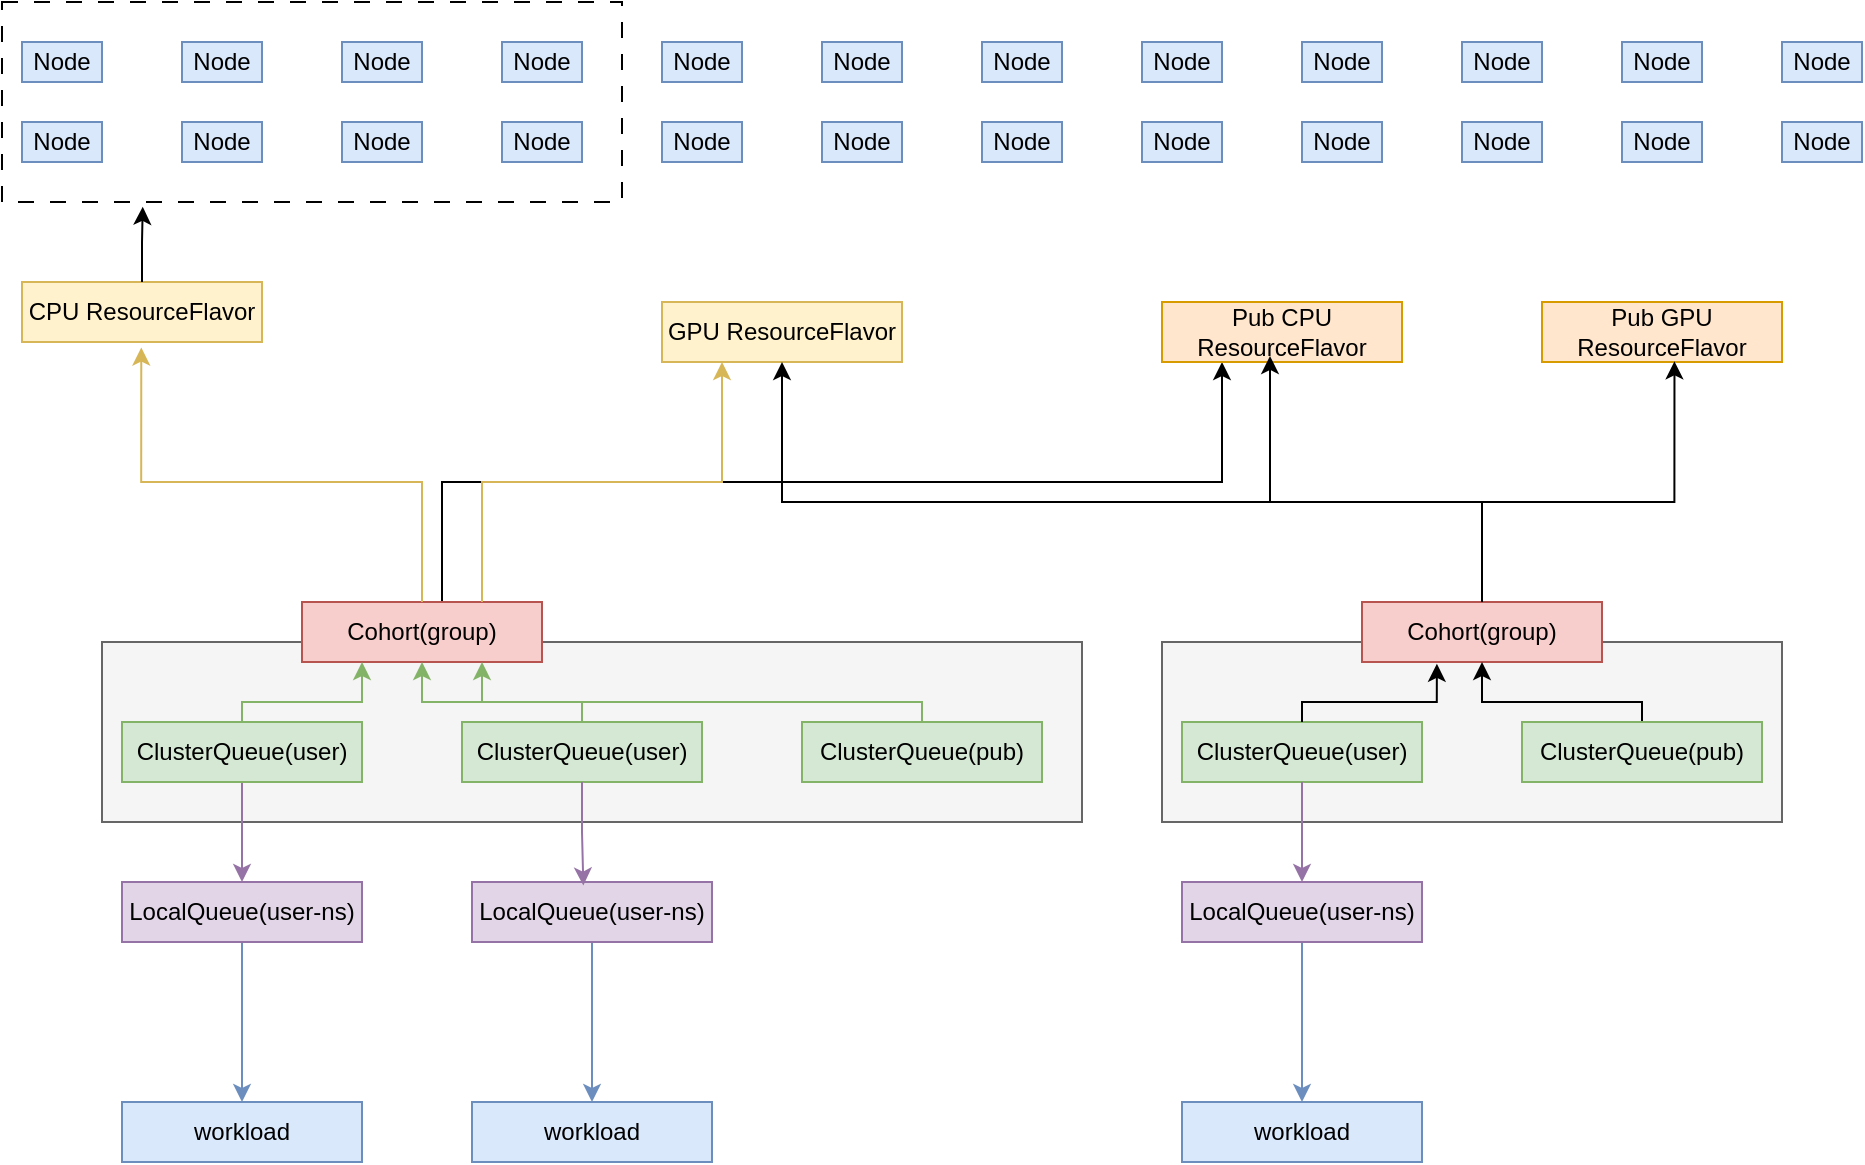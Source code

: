 <mxfile version="27.1.4">
  <diagram name="第 1 页" id="fEAc7jZ2OqMn0KUkoP6a">
    <mxGraphModel dx="1181" dy="1819" grid="1" gridSize="10" guides="1" tooltips="1" connect="1" arrows="1" fold="1" page="1" pageScale="1" pageWidth="827" pageHeight="1169" math="0" shadow="0">
      <root>
        <mxCell id="0" />
        <mxCell id="1" parent="0" />
        <mxCell id="oVFW0ciJWdJijqjCQ00f-101" value="" style="rounded=0;whiteSpace=wrap;html=1;dashed=1;dashPattern=8 8;" vertex="1" parent="1">
          <mxGeometry x="30" y="-80" width="310" height="100" as="geometry" />
        </mxCell>
        <mxCell id="oVFW0ciJWdJijqjCQ00f-1" value="" style="rounded=0;whiteSpace=wrap;html=1;fillColor=#f5f5f5;strokeColor=#666666;fontColor=#333333;" vertex="1" parent="1">
          <mxGeometry x="80" y="240" width="490" height="90" as="geometry" />
        </mxCell>
        <mxCell id="oVFW0ciJWdJijqjCQ00f-108" style="edgeStyle=orthogonalEdgeStyle;rounded=0;orthogonalLoop=1;jettySize=auto;html=1;entryX=0.25;entryY=1;entryDx=0;entryDy=0;" edge="1" parent="1" source="oVFW0ciJWdJijqjCQ00f-2" target="oVFW0ciJWdJijqjCQ00f-103">
          <mxGeometry relative="1" as="geometry">
            <Array as="points">
              <mxPoint x="250" y="160" />
              <mxPoint x="640" y="160" />
            </Array>
          </mxGeometry>
        </mxCell>
        <mxCell id="oVFW0ciJWdJijqjCQ00f-2" value="Cohort(group)" style="rounded=0;whiteSpace=wrap;html=1;fillColor=#f8cecc;strokeColor=#b85450;" vertex="1" parent="1">
          <mxGeometry x="180" y="220" width="120" height="30" as="geometry" />
        </mxCell>
        <mxCell id="oVFW0ciJWdJijqjCQ00f-57" style="edgeStyle=orthogonalEdgeStyle;rounded=0;orthogonalLoop=1;jettySize=auto;html=1;entryX=0.5;entryY=0;entryDx=0;entryDy=0;fillColor=#e1d5e7;strokeColor=#9673a6;" edge="1" parent="1" source="oVFW0ciJWdJijqjCQ00f-3" target="oVFW0ciJWdJijqjCQ00f-27">
          <mxGeometry relative="1" as="geometry" />
        </mxCell>
        <mxCell id="oVFW0ciJWdJijqjCQ00f-71" style="edgeStyle=orthogonalEdgeStyle;rounded=0;orthogonalLoop=1;jettySize=auto;html=1;entryX=0.25;entryY=1;entryDx=0;entryDy=0;fillColor=#d5e8d4;strokeColor=#82b366;" edge="1" parent="1" source="oVFW0ciJWdJijqjCQ00f-3" target="oVFW0ciJWdJijqjCQ00f-2">
          <mxGeometry relative="1" as="geometry">
            <Array as="points">
              <mxPoint x="150" y="270" />
              <mxPoint x="210" y="270" />
            </Array>
          </mxGeometry>
        </mxCell>
        <mxCell id="oVFW0ciJWdJijqjCQ00f-3" value="ClusterQueue(user)" style="rounded=0;whiteSpace=wrap;html=1;fillColor=#d5e8d4;strokeColor=#82b366;" vertex="1" parent="1">
          <mxGeometry x="90" y="280" width="120" height="30" as="geometry" />
        </mxCell>
        <mxCell id="oVFW0ciJWdJijqjCQ00f-36" style="edgeStyle=orthogonalEdgeStyle;rounded=0;orthogonalLoop=1;jettySize=auto;html=1;entryX=0.25;entryY=1;entryDx=0;entryDy=0;fillColor=#fff2cc;strokeColor=#d6b656;exitX=0.75;exitY=0;exitDx=0;exitDy=0;" edge="1" parent="1" source="oVFW0ciJWdJijqjCQ00f-2" target="oVFW0ciJWdJijqjCQ00f-40">
          <mxGeometry relative="1" as="geometry">
            <Array as="points">
              <mxPoint x="270" y="160" />
              <mxPoint x="390" y="160" />
            </Array>
          </mxGeometry>
        </mxCell>
        <mxCell id="oVFW0ciJWdJijqjCQ00f-72" style="edgeStyle=orthogonalEdgeStyle;rounded=0;orthogonalLoop=1;jettySize=auto;html=1;fillColor=#d5e8d4;strokeColor=#82b366;" edge="1" parent="1" source="oVFW0ciJWdJijqjCQ00f-4" target="oVFW0ciJWdJijqjCQ00f-2">
          <mxGeometry relative="1" as="geometry">
            <Array as="points">
              <mxPoint x="320" y="270" />
              <mxPoint x="240" y="270" />
            </Array>
          </mxGeometry>
        </mxCell>
        <mxCell id="oVFW0ciJWdJijqjCQ00f-4" value="ClusterQueue(user)" style="rounded=0;whiteSpace=wrap;html=1;fillColor=#d5e8d4;strokeColor=#82b366;" vertex="1" parent="1">
          <mxGeometry x="260" y="280" width="120" height="30" as="geometry" />
        </mxCell>
        <mxCell id="oVFW0ciJWdJijqjCQ00f-5" value="CPU ResourceFlavor" style="rounded=0;whiteSpace=wrap;html=1;fillColor=#fff2cc;strokeColor=#d6b656;" vertex="1" parent="1">
          <mxGeometry x="40" y="60" width="120" height="30" as="geometry" />
        </mxCell>
        <mxCell id="oVFW0ciJWdJijqjCQ00f-73" style="edgeStyle=orthogonalEdgeStyle;rounded=0;orthogonalLoop=1;jettySize=auto;html=1;entryX=0.75;entryY=1;entryDx=0;entryDy=0;fillColor=#d5e8d4;strokeColor=#82b366;" edge="1" parent="1" source="oVFW0ciJWdJijqjCQ00f-25" target="oVFW0ciJWdJijqjCQ00f-2">
          <mxGeometry relative="1" as="geometry">
            <Array as="points">
              <mxPoint x="490" y="270" />
              <mxPoint x="270" y="270" />
            </Array>
          </mxGeometry>
        </mxCell>
        <mxCell id="oVFW0ciJWdJijqjCQ00f-25" value="ClusterQueue(pub)" style="rounded=0;whiteSpace=wrap;html=1;fillColor=#d5e8d4;strokeColor=#82b366;" vertex="1" parent="1">
          <mxGeometry x="430" y="280" width="120" height="30" as="geometry" />
        </mxCell>
        <mxCell id="oVFW0ciJWdJijqjCQ00f-65" value="" style="edgeStyle=orthogonalEdgeStyle;rounded=0;orthogonalLoop=1;jettySize=auto;html=1;fillColor=#dae8fc;strokeColor=#6c8ebf;" edge="1" parent="1" source="oVFW0ciJWdJijqjCQ00f-27" target="oVFW0ciJWdJijqjCQ00f-64">
          <mxGeometry relative="1" as="geometry" />
        </mxCell>
        <mxCell id="oVFW0ciJWdJijqjCQ00f-27" value="LocalQueue(user-ns)" style="rounded=0;whiteSpace=wrap;html=1;fillColor=#e1d5e7;strokeColor=#9673a6;" vertex="1" parent="1">
          <mxGeometry x="90" y="360" width="120" height="30" as="geometry" />
        </mxCell>
        <mxCell id="oVFW0ciJWdJijqjCQ00f-32" value="Node" style="rounded=0;whiteSpace=wrap;html=1;fillColor=#dae8fc;strokeColor=#6c8ebf;" vertex="1" parent="1">
          <mxGeometry x="40" y="-60" width="40" height="20" as="geometry" />
        </mxCell>
        <mxCell id="oVFW0ciJWdJijqjCQ00f-40" value="GPU ResourceFlavor" style="rounded=0;whiteSpace=wrap;html=1;fillColor=#fff2cc;strokeColor=#d6b656;" vertex="1" parent="1">
          <mxGeometry x="360" y="70" width="120" height="30" as="geometry" />
        </mxCell>
        <mxCell id="oVFW0ciJWdJijqjCQ00f-45" value="" style="rounded=0;whiteSpace=wrap;html=1;fillColor=#f5f5f5;strokeColor=#666666;fontColor=#333333;" vertex="1" parent="1">
          <mxGeometry x="610" y="240" width="310" height="90" as="geometry" />
        </mxCell>
        <mxCell id="oVFW0ciJWdJijqjCQ00f-105" style="edgeStyle=orthogonalEdgeStyle;rounded=0;orthogonalLoop=1;jettySize=auto;html=1;entryX=0.5;entryY=1;entryDx=0;entryDy=0;" edge="1" parent="1" source="oVFW0ciJWdJijqjCQ00f-46" target="oVFW0ciJWdJijqjCQ00f-40">
          <mxGeometry relative="1" as="geometry">
            <Array as="points">
              <mxPoint x="770" y="170" />
              <mxPoint x="420" y="170" />
            </Array>
          </mxGeometry>
        </mxCell>
        <mxCell id="oVFW0ciJWdJijqjCQ00f-46" value="Cohort(group)" style="rounded=0;whiteSpace=wrap;html=1;fillColor=#f8cecc;strokeColor=#b85450;" vertex="1" parent="1">
          <mxGeometry x="710" y="220" width="120" height="30" as="geometry" />
        </mxCell>
        <mxCell id="oVFW0ciJWdJijqjCQ00f-47" value="ClusterQueue(user)" style="rounded=0;whiteSpace=wrap;html=1;fillColor=#d5e8d4;strokeColor=#82b366;" vertex="1" parent="1">
          <mxGeometry x="620" y="280" width="120" height="30" as="geometry" />
        </mxCell>
        <mxCell id="oVFW0ciJWdJijqjCQ00f-75" style="edgeStyle=orthogonalEdgeStyle;rounded=0;orthogonalLoop=1;jettySize=auto;html=1;" edge="1" parent="1" source="oVFW0ciJWdJijqjCQ00f-48" target="oVFW0ciJWdJijqjCQ00f-46">
          <mxGeometry relative="1" as="geometry">
            <Array as="points">
              <mxPoint x="850" y="270" />
              <mxPoint x="770" y="270" />
            </Array>
          </mxGeometry>
        </mxCell>
        <mxCell id="oVFW0ciJWdJijqjCQ00f-48" value="ClusterQueue(pub)" style="rounded=0;whiteSpace=wrap;html=1;fillColor=#d5e8d4;strokeColor=#82b366;" vertex="1" parent="1">
          <mxGeometry x="790" y="280" width="120" height="30" as="geometry" />
        </mxCell>
        <mxCell id="oVFW0ciJWdJijqjCQ00f-67" value="" style="edgeStyle=orthogonalEdgeStyle;rounded=0;orthogonalLoop=1;jettySize=auto;html=1;fillColor=#dae8fc;strokeColor=#6c8ebf;" edge="1" parent="1" source="oVFW0ciJWdJijqjCQ00f-58" target="oVFW0ciJWdJijqjCQ00f-66">
          <mxGeometry relative="1" as="geometry" />
        </mxCell>
        <mxCell id="oVFW0ciJWdJijqjCQ00f-58" value="LocalQueue(user-ns)" style="rounded=0;whiteSpace=wrap;html=1;fillColor=#e1d5e7;strokeColor=#9673a6;" vertex="1" parent="1">
          <mxGeometry x="265" y="360" width="120" height="30" as="geometry" />
        </mxCell>
        <mxCell id="oVFW0ciJWdJijqjCQ00f-59" style="edgeStyle=orthogonalEdgeStyle;rounded=0;orthogonalLoop=1;jettySize=auto;html=1;entryX=0.464;entryY=0.059;entryDx=0;entryDy=0;entryPerimeter=0;fillColor=#e1d5e7;strokeColor=#9673a6;" edge="1" parent="1" source="oVFW0ciJWdJijqjCQ00f-4" target="oVFW0ciJWdJijqjCQ00f-58">
          <mxGeometry relative="1" as="geometry" />
        </mxCell>
        <mxCell id="oVFW0ciJWdJijqjCQ00f-69" value="" style="edgeStyle=orthogonalEdgeStyle;rounded=0;orthogonalLoop=1;jettySize=auto;html=1;fillColor=#dae8fc;strokeColor=#6c8ebf;" edge="1" parent="1" source="oVFW0ciJWdJijqjCQ00f-60" target="oVFW0ciJWdJijqjCQ00f-68">
          <mxGeometry relative="1" as="geometry" />
        </mxCell>
        <mxCell id="oVFW0ciJWdJijqjCQ00f-60" value="LocalQueue(user-ns)" style="rounded=0;whiteSpace=wrap;html=1;fillColor=#e1d5e7;strokeColor=#9673a6;" vertex="1" parent="1">
          <mxGeometry x="620" y="360" width="120" height="30" as="geometry" />
        </mxCell>
        <mxCell id="oVFW0ciJWdJijqjCQ00f-62" value="" style="endArrow=classic;html=1;rounded=0;exitX=0.5;exitY=1;exitDx=0;exitDy=0;entryX=0.5;entryY=0;entryDx=0;entryDy=0;fillColor=#e1d5e7;strokeColor=#9673a6;" edge="1" parent="1" source="oVFW0ciJWdJijqjCQ00f-47" target="oVFW0ciJWdJijqjCQ00f-60">
          <mxGeometry width="50" height="50" relative="1" as="geometry">
            <mxPoint x="580" y="340" as="sourcePoint" />
            <mxPoint x="630" y="290" as="targetPoint" />
          </mxGeometry>
        </mxCell>
        <mxCell id="oVFW0ciJWdJijqjCQ00f-64" value="workload" style="rounded=0;whiteSpace=wrap;html=1;fillColor=#dae8fc;strokeColor=#6c8ebf;" vertex="1" parent="1">
          <mxGeometry x="90" y="470" width="120" height="30" as="geometry" />
        </mxCell>
        <mxCell id="oVFW0ciJWdJijqjCQ00f-66" value="workload" style="rounded=0;whiteSpace=wrap;html=1;fillColor=#dae8fc;strokeColor=#6c8ebf;" vertex="1" parent="1">
          <mxGeometry x="265" y="470" width="120" height="30" as="geometry" />
        </mxCell>
        <mxCell id="oVFW0ciJWdJijqjCQ00f-68" value="workload" style="rounded=0;whiteSpace=wrap;html=1;fillColor=#dae8fc;strokeColor=#6c8ebf;" vertex="1" parent="1">
          <mxGeometry x="620" y="470" width="120" height="30" as="geometry" />
        </mxCell>
        <mxCell id="oVFW0ciJWdJijqjCQ00f-70" style="edgeStyle=orthogonalEdgeStyle;rounded=0;orthogonalLoop=1;jettySize=auto;html=1;entryX=0.497;entryY=1.093;entryDx=0;entryDy=0;entryPerimeter=0;fillColor=#fff2cc;strokeColor=#d6b656;" edge="1" parent="1" source="oVFW0ciJWdJijqjCQ00f-2" target="oVFW0ciJWdJijqjCQ00f-5">
          <mxGeometry relative="1" as="geometry">
            <Array as="points">
              <mxPoint x="240" y="160" />
              <mxPoint x="100" y="160" />
            </Array>
          </mxGeometry>
        </mxCell>
        <mxCell id="oVFW0ciJWdJijqjCQ00f-74" style="edgeStyle=orthogonalEdgeStyle;rounded=0;orthogonalLoop=1;jettySize=auto;html=1;entryX=0.312;entryY=1.03;entryDx=0;entryDy=0;entryPerimeter=0;" edge="1" parent="1" source="oVFW0ciJWdJijqjCQ00f-47" target="oVFW0ciJWdJijqjCQ00f-46">
          <mxGeometry relative="1" as="geometry">
            <Array as="points">
              <mxPoint x="680" y="270" />
              <mxPoint x="747" y="270" />
            </Array>
          </mxGeometry>
        </mxCell>
        <mxCell id="oVFW0ciJWdJijqjCQ00f-78" value="Node" style="rounded=0;whiteSpace=wrap;html=1;fillColor=#dae8fc;strokeColor=#6c8ebf;" vertex="1" parent="1">
          <mxGeometry x="40" y="-20" width="40" height="20" as="geometry" />
        </mxCell>
        <mxCell id="oVFW0ciJWdJijqjCQ00f-79" value="Node" style="rounded=0;whiteSpace=wrap;html=1;fillColor=#dae8fc;strokeColor=#6c8ebf;" vertex="1" parent="1">
          <mxGeometry x="120" y="-20" width="40" height="20" as="geometry" />
        </mxCell>
        <mxCell id="oVFW0ciJWdJijqjCQ00f-80" value="Node" style="rounded=0;whiteSpace=wrap;html=1;fillColor=#dae8fc;strokeColor=#6c8ebf;" vertex="1" parent="1">
          <mxGeometry x="120" y="-60" width="40" height="20" as="geometry" />
        </mxCell>
        <mxCell id="oVFW0ciJWdJijqjCQ00f-81" value="Node" style="rounded=0;whiteSpace=wrap;html=1;fillColor=#dae8fc;strokeColor=#6c8ebf;" vertex="1" parent="1">
          <mxGeometry x="200" y="-60" width="40" height="20" as="geometry" />
        </mxCell>
        <mxCell id="oVFW0ciJWdJijqjCQ00f-82" value="Node" style="rounded=0;whiteSpace=wrap;html=1;fillColor=#dae8fc;strokeColor=#6c8ebf;" vertex="1" parent="1">
          <mxGeometry x="200" y="-20" width="40" height="20" as="geometry" />
        </mxCell>
        <mxCell id="oVFW0ciJWdJijqjCQ00f-83" value="Node" style="rounded=0;whiteSpace=wrap;html=1;fillColor=#dae8fc;strokeColor=#6c8ebf;" vertex="1" parent="1">
          <mxGeometry x="280" y="-20" width="40" height="20" as="geometry" />
        </mxCell>
        <mxCell id="oVFW0ciJWdJijqjCQ00f-84" value="Node" style="rounded=0;whiteSpace=wrap;html=1;fillColor=#dae8fc;strokeColor=#6c8ebf;" vertex="1" parent="1">
          <mxGeometry x="280" y="-60" width="40" height="20" as="geometry" />
        </mxCell>
        <mxCell id="oVFW0ciJWdJijqjCQ00f-85" value="Node" style="rounded=0;whiteSpace=wrap;html=1;fillColor=#dae8fc;strokeColor=#6c8ebf;" vertex="1" parent="1">
          <mxGeometry x="360" y="-60" width="40" height="20" as="geometry" />
        </mxCell>
        <mxCell id="oVFW0ciJWdJijqjCQ00f-86" value="Node" style="rounded=0;whiteSpace=wrap;html=1;fillColor=#dae8fc;strokeColor=#6c8ebf;" vertex="1" parent="1">
          <mxGeometry x="360" y="-20" width="40" height="20" as="geometry" />
        </mxCell>
        <mxCell id="oVFW0ciJWdJijqjCQ00f-87" value="Node" style="rounded=0;whiteSpace=wrap;html=1;fillColor=#dae8fc;strokeColor=#6c8ebf;" vertex="1" parent="1">
          <mxGeometry x="440" y="-20" width="40" height="20" as="geometry" />
        </mxCell>
        <mxCell id="oVFW0ciJWdJijqjCQ00f-88" value="Node" style="rounded=0;whiteSpace=wrap;html=1;fillColor=#dae8fc;strokeColor=#6c8ebf;" vertex="1" parent="1">
          <mxGeometry x="440" y="-60" width="40" height="20" as="geometry" />
        </mxCell>
        <mxCell id="oVFW0ciJWdJijqjCQ00f-89" value="Node" style="rounded=0;whiteSpace=wrap;html=1;fillColor=#dae8fc;strokeColor=#6c8ebf;" vertex="1" parent="1">
          <mxGeometry x="520" y="-60" width="40" height="20" as="geometry" />
        </mxCell>
        <mxCell id="oVFW0ciJWdJijqjCQ00f-90" value="Node" style="rounded=0;whiteSpace=wrap;html=1;fillColor=#dae8fc;strokeColor=#6c8ebf;" vertex="1" parent="1">
          <mxGeometry x="520" y="-20" width="40" height="20" as="geometry" />
        </mxCell>
        <mxCell id="oVFW0ciJWdJijqjCQ00f-91" value="Node" style="rounded=0;whiteSpace=wrap;html=1;fillColor=#dae8fc;strokeColor=#6c8ebf;" vertex="1" parent="1">
          <mxGeometry x="600" y="-20" width="40" height="20" as="geometry" />
        </mxCell>
        <mxCell id="oVFW0ciJWdJijqjCQ00f-92" value="Node" style="rounded=0;whiteSpace=wrap;html=1;fillColor=#dae8fc;strokeColor=#6c8ebf;" vertex="1" parent="1">
          <mxGeometry x="600" y="-60" width="40" height="20" as="geometry" />
        </mxCell>
        <mxCell id="oVFW0ciJWdJijqjCQ00f-93" value="Node" style="rounded=0;whiteSpace=wrap;html=1;fillColor=#dae8fc;strokeColor=#6c8ebf;" vertex="1" parent="1">
          <mxGeometry x="680" y="-60" width="40" height="20" as="geometry" />
        </mxCell>
        <mxCell id="oVFW0ciJWdJijqjCQ00f-94" value="Node" style="rounded=0;whiteSpace=wrap;html=1;fillColor=#dae8fc;strokeColor=#6c8ebf;" vertex="1" parent="1">
          <mxGeometry x="680" y="-20" width="40" height="20" as="geometry" />
        </mxCell>
        <mxCell id="oVFW0ciJWdJijqjCQ00f-95" value="Node" style="rounded=0;whiteSpace=wrap;html=1;fillColor=#dae8fc;strokeColor=#6c8ebf;" vertex="1" parent="1">
          <mxGeometry x="760" y="-20" width="40" height="20" as="geometry" />
        </mxCell>
        <mxCell id="oVFW0ciJWdJijqjCQ00f-96" value="Node" style="rounded=0;whiteSpace=wrap;html=1;fillColor=#dae8fc;strokeColor=#6c8ebf;" vertex="1" parent="1">
          <mxGeometry x="760" y="-60" width="40" height="20" as="geometry" />
        </mxCell>
        <mxCell id="oVFW0ciJWdJijqjCQ00f-97" value="Node" style="rounded=0;whiteSpace=wrap;html=1;fillColor=#dae8fc;strokeColor=#6c8ebf;" vertex="1" parent="1">
          <mxGeometry x="840" y="-60" width="40" height="20" as="geometry" />
        </mxCell>
        <mxCell id="oVFW0ciJWdJijqjCQ00f-98" value="Node" style="rounded=0;whiteSpace=wrap;html=1;fillColor=#dae8fc;strokeColor=#6c8ebf;" vertex="1" parent="1">
          <mxGeometry x="840" y="-20" width="40" height="20" as="geometry" />
        </mxCell>
        <mxCell id="oVFW0ciJWdJijqjCQ00f-99" value="Node" style="rounded=0;whiteSpace=wrap;html=1;fillColor=#dae8fc;strokeColor=#6c8ebf;" vertex="1" parent="1">
          <mxGeometry x="920" y="-20" width="40" height="20" as="geometry" />
        </mxCell>
        <mxCell id="oVFW0ciJWdJijqjCQ00f-100" value="Node" style="rounded=0;whiteSpace=wrap;html=1;fillColor=#dae8fc;strokeColor=#6c8ebf;" vertex="1" parent="1">
          <mxGeometry x="920" y="-60" width="40" height="20" as="geometry" />
        </mxCell>
        <mxCell id="oVFW0ciJWdJijqjCQ00f-102" style="edgeStyle=orthogonalEdgeStyle;rounded=0;orthogonalLoop=1;jettySize=auto;html=1;entryX=0.227;entryY=1.024;entryDx=0;entryDy=0;entryPerimeter=0;" edge="1" parent="1" source="oVFW0ciJWdJijqjCQ00f-5" target="oVFW0ciJWdJijqjCQ00f-101">
          <mxGeometry relative="1" as="geometry" />
        </mxCell>
        <mxCell id="oVFW0ciJWdJijqjCQ00f-103" value="Pub CPU ResourceFlavor" style="rounded=0;whiteSpace=wrap;html=1;fillColor=#ffe6cc;strokeColor=#d79b00;" vertex="1" parent="1">
          <mxGeometry x="610" y="70" width="120" height="30" as="geometry" />
        </mxCell>
        <mxCell id="oVFW0ciJWdJijqjCQ00f-104" value="Pub GPU ResourceFlavor" style="rounded=0;whiteSpace=wrap;html=1;fillColor=#ffe6cc;strokeColor=#d79b00;" vertex="1" parent="1">
          <mxGeometry x="800" y="70" width="120" height="30" as="geometry" />
        </mxCell>
        <mxCell id="oVFW0ciJWdJijqjCQ00f-106" style="edgeStyle=orthogonalEdgeStyle;rounded=0;orthogonalLoop=1;jettySize=auto;html=1;entryX=0.45;entryY=0.9;entryDx=0;entryDy=0;entryPerimeter=0;" edge="1" parent="1" source="oVFW0ciJWdJijqjCQ00f-46" target="oVFW0ciJWdJijqjCQ00f-103">
          <mxGeometry relative="1" as="geometry">
            <Array as="points">
              <mxPoint x="770" y="170" />
              <mxPoint x="664" y="170" />
            </Array>
          </mxGeometry>
        </mxCell>
        <mxCell id="oVFW0ciJWdJijqjCQ00f-107" style="edgeStyle=orthogonalEdgeStyle;rounded=0;orthogonalLoop=1;jettySize=auto;html=1;entryX=0.552;entryY=0.989;entryDx=0;entryDy=0;entryPerimeter=0;" edge="1" parent="1" source="oVFW0ciJWdJijqjCQ00f-46" target="oVFW0ciJWdJijqjCQ00f-104">
          <mxGeometry relative="1" as="geometry">
            <Array as="points">
              <mxPoint x="770" y="170" />
              <mxPoint x="866" y="170" />
            </Array>
          </mxGeometry>
        </mxCell>
      </root>
    </mxGraphModel>
  </diagram>
</mxfile>
